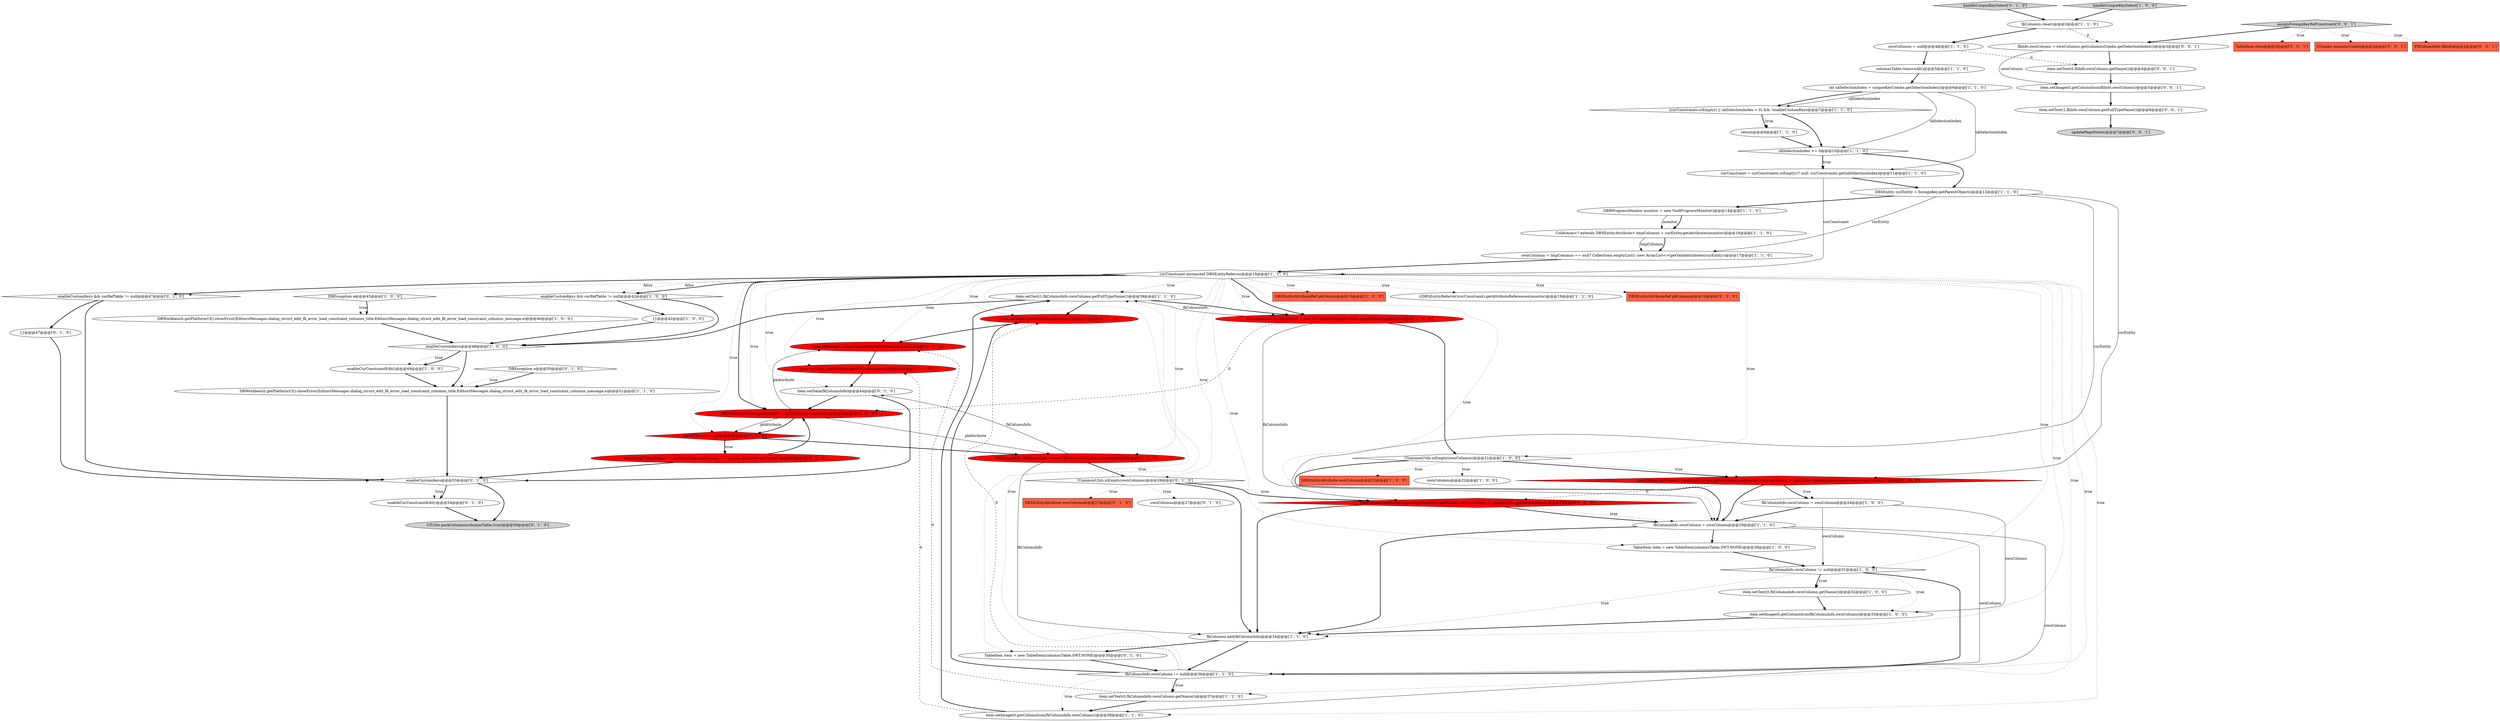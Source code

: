 digraph {
32 [style = filled, label = "item.setText(1,fkColumnInfo.ownColumn.getFullTypeName())@@@39@@@['1', '1', '0']", fillcolor = white, shape = ellipse image = "AAA0AAABBB1BBB"];
48 [style = filled, label = "item.setImage(2,getColumnIcon(pkAttribute))@@@42@@@['0', '1', '0']", fillcolor = red, shape = ellipse image = "AAA1AAABBB2BBB"];
27 [style = filled, label = "enableCustomKeys@@@48@@@['1', '0', '0']", fillcolor = white, shape = diamond image = "AAA0AAABBB1BBB"];
30 [style = filled, label = "int ukSelectionIndex = uniqueKeyCombo.getSelectionIndex()@@@6@@@['1', '1', '0']", fillcolor = white, shape = ellipse image = "AAA0AAABBB1BBB"];
29 [style = filled, label = "DBWorkbench.getPlatformUI().showError(EditorsMessages.dialog_struct_edit_fk_error_load_constraint_columns_title,EditorsMessages.dialog_struct_edit_fk_error_load_constraint_columns_message,e)@@@51@@@['1', '1', '0']", fillcolor = white, shape = ellipse image = "AAA0AAABBB1BBB"];
62 [style = filled, label = "assignForeignKeyRefConstraint['0', '0', '1']", fillcolor = lightgray, shape = diamond image = "AAA0AAABBB3BBB"];
52 [style = filled, label = "enableCustomKeys@@@53@@@['0', '1', '0']", fillcolor = white, shape = diamond image = "AAA0AAABBB2BBB"];
5 [style = filled, label = "ownColumns@@@22@@@['1', '0', '0']", fillcolor = white, shape = ellipse image = "AAA0AAABBB1BBB"];
22 [style = filled, label = "DBWorkbench.getPlatformUI().showError(EditorsMessages.dialog_struct_edit_fk_error_load_constraint_columns_title,EditorsMessages.dialog_struct_edit_fk_error_load_constraint_columns_message,e)@@@46@@@['1', '0', '0']", fillcolor = white, shape = ellipse image = "AAA0AAABBB1BBB"];
4 [style = filled, label = "TableItem item = new TableItem(columnsTable,SWT.NONE)@@@30@@@['1', '0', '0']", fillcolor = white, shape = ellipse image = "AAA0AAABBB1BBB"];
11 [style = filled, label = "ownColumn.getName().equals(pkColumn.getAttribute().getName()) && curEntity != pkColumn.getAttribute().getParentObject()@@@23@@@['1', '0', '0']", fillcolor = red, shape = diamond image = "AAA1AAABBB1BBB"];
8 [style = filled, label = "ukSelectionIndex >= 0@@@10@@@['1', '1', '0']", fillcolor = white, shape = diamond image = "AAA0AAABBB1BBB"];
35 [style = filled, label = "DBSEntity curEntity = foreignKey.getParentObject()@@@13@@@['1', '1', '0']", fillcolor = white, shape = ellipse image = "AAA0AAABBB1BBB"];
33 [style = filled, label = "DBSEntityAttributeRef pkColumn@@@19@@@['1', '0', '0']", fillcolor = tomato, shape = box image = "AAA0AAABBB1BBB"];
24 [style = filled, label = "DBSEntityAttribute ownColumn@@@22@@@['1', '0', '0']", fillcolor = tomato, shape = box image = "AAA0AAABBB1BBB"];
56 [style = filled, label = "!CommonUtils.isEmpty(ownColumns)@@@26@@@['0', '1', '0']", fillcolor = white, shape = diamond image = "AAA0AAABBB2BBB"];
58 [style = filled, label = "{}@@@47@@@['0', '1', '0']", fillcolor = white, shape = ellipse image = "AAA0AAABBB2BBB"];
55 [style = filled, label = "DBException e@@@50@@@['0', '1', '0']", fillcolor = white, shape = diamond image = "AAA0AAABBB2BBB"];
28 [style = filled, label = "fkColumns.add(fkColumnInfo)@@@34@@@['1', '1', '0']", fillcolor = white, shape = ellipse image = "AAA0AAABBB1BBB"];
26 [style = filled, label = "ownColumns = null@@@4@@@['1', '1', '0']", fillcolor = white, shape = ellipse image = "AAA0AAABBB1BBB"];
39 [style = filled, label = "enableCurConstraintEdit()@@@54@@@['0', '1', '0']", fillcolor = white, shape = ellipse image = "AAA0AAABBB2BBB"];
23 [style = filled, label = "fkColumns.clear()@@@3@@@['1', '1', '0']", fillcolor = white, shape = ellipse image = "AAA0AAABBB1BBB"];
37 [style = filled, label = "((DBSEntityReferrer)curConstraint).getAttributeReferences(monitor)@@@19@@@['1', '1', '0']", fillcolor = white, shape = ellipse image = "AAA0AAABBB1BBB"];
43 [style = filled, label = "DBSEntityAttributeRef pkColumn@@@19@@@['0', '1', '0']", fillcolor = tomato, shape = box image = "AAA0AAABBB2BBB"];
20 [style = filled, label = "{}@@@42@@@['1', '0', '0']", fillcolor = white, shape = ellipse image = "AAA0AAABBB1BBB"];
61 [style = filled, label = "updatePageState()@@@7@@@['0', '0', '1']", fillcolor = lightgray, shape = ellipse image = "AAA0AAABBB3BBB"];
42 [style = filled, label = "handleUniqueKeySelect['0', '1', '0']", fillcolor = lightgray, shape = diamond image = "AAA0AAABBB2BBB"];
68 [style = filled, label = "TableItem item@@@2@@@['0', '0', '1']", fillcolor = tomato, shape = box image = "AAA0AAABBB3BBB"];
31 [style = filled, label = "ownColumns = tmpColumns == null? Collections.emptyList(): new ArrayList<>(getValidAttributes(curEntity))@@@17@@@['1', '1', '0']", fillcolor = white, shape = ellipse image = "AAA0AAABBB1BBB"];
6 [style = filled, label = "handleUniqueKeySelect['1', '0', '0']", fillcolor = lightgray, shape = diamond image = "AAA0AAABBB1BBB"];
14 [style = filled, label = "fkColumnInfo.ownColumn != null@@@36@@@['1', '1', '0']", fillcolor = white, shape = diamond image = "AAA0AAABBB1BBB"];
47 [style = filled, label = "item.setText(2,pkAttribute.getName())@@@41@@@['0', '1', '0']", fillcolor = red, shape = ellipse image = "AAA1AAABBB2BBB"];
9 [style = filled, label = "Collection<? extends DBSEntityAttribute> tmpColumns = curEntity.getAttributes(monitor)@@@16@@@['1', '1', '0']", fillcolor = white, shape = ellipse image = "AAA0AAABBB1BBB"];
54 [style = filled, label = "TableItem item = new TableItem(columnsTable,SWT.NONE)@@@35@@@['0', '1', '0']", fillcolor = white, shape = ellipse image = "AAA0AAABBB2BBB"];
44 [style = filled, label = "ownColumn.getName().equals(pkAttribute.getName()) && curEntity != pkAttribute.getParentObject()@@@28@@@['0', '1', '0']", fillcolor = red, shape = diamond image = "AAA1AAABBB2BBB"];
40 [style = filled, label = "item.setText(3,pkAttribute.getFullTypeName())@@@43@@@['0', '1', '0']", fillcolor = red, shape = ellipse image = "AAA1AAABBB2BBB"];
2 [style = filled, label = "DBRProgressMonitor monitor = new VoidProgressMonitor()@@@14@@@['1', '1', '0']", fillcolor = white, shape = ellipse image = "AAA0AAABBB1BBB"];
45 [style = filled, label = "ownColumns@@@27@@@['0', '1', '0']", fillcolor = white, shape = ellipse image = "AAA0AAABBB2BBB"];
25 [style = filled, label = "enableCustomKeys && curRefTable != null@@@42@@@['1', '0', '0']", fillcolor = white, shape = diamond image = "AAA0AAABBB1BBB"];
46 [style = filled, label = "DBSEntityAttribute pkAttribute = pkColumn.getAttribute()@@@20@@@['0', '1', '0']", fillcolor = red, shape = ellipse image = "AAA1AAABBB2BBB"];
17 [style = filled, label = "FKColumnInfo fkColumnInfo = new FKColumnInfo(pkColumn.getAttribute())@@@20@@@['1', '0', '0']", fillcolor = red, shape = ellipse image = "AAA1AAABBB1BBB"];
18 [style = filled, label = "enableCurConstraintEdit()@@@49@@@['1', '0', '0']", fillcolor = white, shape = ellipse image = "AAA0AAABBB1BBB"];
59 [style = filled, label = "enableCustomKeys && curRefTable != null@@@47@@@['0', '1', '0']", fillcolor = white, shape = diamond image = "AAA0AAABBB2BBB"];
64 [style = filled, label = "item.setText(1,fkInfo.ownColumn.getFullTypeName())@@@6@@@['0', '0', '1']", fillcolor = white, shape = ellipse image = "AAA0AAABBB3BBB"];
19 [style = filled, label = "(curConstraints.isEmpty() || ukSelectionIndex < 0) && !enableCustomKeys@@@7@@@['1', '1', '0']", fillcolor = white, shape = diamond image = "AAA0AAABBB1BBB"];
63 [style = filled, label = "CCombo columnsCombo@@@2@@@['0', '0', '1']", fillcolor = tomato, shape = box image = "AAA0AAABBB3BBB"];
12 [style = filled, label = "fkColumnInfo.ownColumn != null@@@31@@@['1', '0', '0']", fillcolor = white, shape = diamond image = "AAA0AAABBB1BBB"];
66 [style = filled, label = "item.setText(0,fkInfo.ownColumn.getName())@@@4@@@['0', '0', '1']", fillcolor = white, shape = ellipse image = "AAA0AAABBB3BBB"];
67 [style = filled, label = "FKColumnInfo fkInfo@@@2@@@['0', '0', '1']", fillcolor = tomato, shape = box image = "AAA0AAABBB3BBB"];
41 [style = filled, label = "DBSEntityAttribute ownColumn@@@27@@@['0', '1', '0']", fillcolor = tomato, shape = box image = "AAA0AAABBB2BBB"];
16 [style = filled, label = "curConstraint instanceof DBSEntityReferrer@@@18@@@['1', '1', '0']", fillcolor = white, shape = diamond image = "AAA0AAABBB1BBB"];
49 [style = filled, label = "item.setData(fkColumnInfo)@@@44@@@['0', '1', '0']", fillcolor = white, shape = ellipse image = "AAA0AAABBB2BBB"];
0 [style = filled, label = "DBException e@@@45@@@['1', '0', '0']", fillcolor = white, shape = diamond image = "AAA0AAABBB1BBB"];
7 [style = filled, label = "!CommonUtils.isEmpty(ownColumns)@@@21@@@['1', '0', '0']", fillcolor = white, shape = diamond image = "AAA0AAABBB1BBB"];
3 [style = filled, label = "fkColumnInfo.ownColumn = ownColumn@@@29@@@['1', '1', '0']", fillcolor = white, shape = ellipse image = "AAA0AAABBB1BBB"];
50 [style = filled, label = "log.debug(\"Constraint \" + curConstraint.getName() + \" column attribute not found\")@@@22@@@['0', '1', '0']", fillcolor = red, shape = ellipse image = "AAA1AAABBB2BBB"];
65 [style = filled, label = "fkInfo.ownColumn = ownColumns.get(columnsCombo.getSelectionIndex())@@@3@@@['0', '0', '1']", fillcolor = white, shape = ellipse image = "AAA0AAABBB3BBB"];
10 [style = filled, label = "columnsTable.removeAll()@@@5@@@['1', '1', '0']", fillcolor = white, shape = ellipse image = "AAA0AAABBB1BBB"];
57 [style = filled, label = "pkAttribute == null@@@21@@@['0', '1', '0']", fillcolor = red, shape = diamond image = "AAA1AAABBB2BBB"];
13 [style = filled, label = "item.setText(0,fkColumnInfo.ownColumn.getName())@@@32@@@['1', '0', '0']", fillcolor = white, shape = ellipse image = "AAA0AAABBB1BBB"];
15 [style = filled, label = "item.setText(0,fkColumnInfo.ownColumn.getName())@@@37@@@['1', '1', '0']", fillcolor = white, shape = ellipse image = "AAA0AAABBB1BBB"];
21 [style = filled, label = "item.setImage(0,getColumnIcon(fkColumnInfo.ownColumn))@@@38@@@['1', '1', '0']", fillcolor = white, shape = ellipse image = "AAA0AAABBB1BBB"];
34 [style = filled, label = "return@@@8@@@['1', '1', '0']", fillcolor = white, shape = ellipse image = "AAA0AAABBB1BBB"];
36 [style = filled, label = "curConstraint = curConstraints.isEmpty()? null: curConstraints.get(ukSelectionIndex)@@@11@@@['1', '1', '0']", fillcolor = white, shape = ellipse image = "AAA0AAABBB1BBB"];
51 [style = filled, label = "FKColumnInfo fkColumnInfo = new FKColumnInfo(pkAttribute)@@@25@@@['0', '1', '0']", fillcolor = red, shape = ellipse image = "AAA1AAABBB2BBB"];
60 [style = filled, label = "item.setImage(0,getColumnIcon(fkInfo.ownColumn))@@@5@@@['0', '0', '1']", fillcolor = white, shape = ellipse image = "AAA0AAABBB3BBB"];
38 [style = filled, label = "item.setImage(0,getColumnIcon(fkColumnInfo.ownColumn))@@@33@@@['1', '0', '0']", fillcolor = white, shape = ellipse image = "AAA0AAABBB1BBB"];
1 [style = filled, label = "fkColumnInfo.ownColumn = ownColumn@@@24@@@['1', '0', '0']", fillcolor = white, shape = ellipse image = "AAA0AAABBB1BBB"];
53 [style = filled, label = "UIUtils.packColumns(columnsTable,true)@@@56@@@['0', '1', '0']", fillcolor = lightgray, shape = ellipse image = "AAA0AAABBB2BBB"];
42->23 [style = bold, label=""];
40->49 [style = bold, label=""];
14->32 [style = dotted, label="true"];
26->10 [style = bold, label=""];
15->21 [style = bold, label=""];
11->1 [style = dotted, label="true"];
3->14 [style = solid, label="ownColumn"];
16->17 [style = dotted, label="true"];
1->12 [style = solid, label="ownColumn"];
59->58 [style = bold, label=""];
3->4 [style = bold, label=""];
28->14 [style = bold, label=""];
51->49 [style = solid, label="fkColumnInfo"];
20->27 [style = bold, label=""];
16->7 [style = dotted, label="true"];
30->19 [style = solid, label="ukSelectionIndex"];
35->11 [style = solid, label="curEntity"];
8->36 [style = bold, label=""];
14->21 [style = dotted, label="true"];
17->46 [style = dashed, label="0"];
62->65 [style = bold, label=""];
16->32 [style = dotted, label="true"];
66->60 [style = bold, label=""];
30->8 [style = solid, label="ukSelectionIndex"];
16->47 [style = dotted, label="true"];
27->18 [style = dotted, label="true"];
44->3 [style = dotted, label="true"];
16->40 [style = dotted, label="true"];
19->34 [style = bold, label=""];
46->57 [style = solid, label="pkAttribute"];
16->43 [style = dotted, label="true"];
7->11 [style = bold, label=""];
16->46 [style = dotted, label="true"];
35->31 [style = solid, label="curEntity"];
55->29 [style = bold, label=""];
47->48 [style = bold, label=""];
57->51 [style = bold, label=""];
38->28 [style = bold, label=""];
9->31 [style = solid, label="tmpColumns"];
44->3 [style = bold, label=""];
60->64 [style = bold, label=""];
14->47 [style = dashed, label="0"];
28->54 [style = bold, label=""];
65->66 [style = bold, label=""];
62->68 [style = dotted, label="true"];
2->9 [style = bold, label=""];
34->8 [style = bold, label=""];
16->17 [style = bold, label=""];
16->57 [style = dotted, label="true"];
16->4 [style = dotted, label="true"];
29->52 [style = bold, label=""];
16->33 [style = dotted, label="true"];
25->27 [style = bold, label=""];
30->19 [style = bold, label=""];
57->50 [style = dotted, label="true"];
49->46 [style = bold, label=""];
62->67 [style = dotted, label="true"];
16->14 [style = dotted, label="true"];
12->14 [style = bold, label=""];
16->21 [style = dotted, label="true"];
16->49 [style = dotted, label="true"];
14->15 [style = bold, label=""];
27->29 [style = bold, label=""];
36->35 [style = bold, label=""];
32->17 [style = bold, label=""];
30->36 [style = solid, label="ukSelectionIndex"];
51->28 [style = solid, label="fkColumnInfo"];
17->32 [style = solid, label="fkColumnInfo"];
27->18 [style = bold, label=""];
52->39 [style = dotted, label="true"];
19->34 [style = dotted, label="true"];
62->63 [style = dotted, label="true"];
9->31 [style = bold, label=""];
6->23 [style = bold, label=""];
16->48 [style = dotted, label="true"];
11->44 [style = dashed, label="0"];
35->2 [style = bold, label=""];
1->3 [style = bold, label=""];
65->60 [style = solid, label="ownColumn"];
15->48 [style = dashed, label="0"];
32->27 [style = bold, label=""];
16->59 [style = dotted, label="false"];
35->44 [style = solid, label="curEntity"];
39->53 [style = bold, label=""];
16->51 [style = dotted, label="true"];
8->35 [style = bold, label=""];
3->21 [style = solid, label="ownColumn"];
7->5 [style = dotted, label="true"];
12->13 [style = bold, label=""];
46->48 [style = solid, label="pkAttribute"];
25->20 [style = bold, label=""];
3->28 [style = bold, label=""];
12->13 [style = dotted, label="true"];
55->29 [style = dotted, label="true"];
7->11 [style = dotted, label="true"];
11->3 [style = bold, label=""];
1->38 [style = solid, label="ownColumn"];
16->59 [style = bold, label=""];
56->44 [style = dotted, label="true"];
14->47 [style = bold, label=""];
4->12 [style = bold, label=""];
64->61 [style = bold, label=""];
8->36 [style = dotted, label="true"];
56->45 [style = dotted, label="true"];
46->57 [style = bold, label=""];
10->30 [style = bold, label=""];
54->14 [style = bold, label=""];
16->56 [style = dotted, label="true"];
16->15 [style = dotted, label="true"];
16->46 [style = bold, label=""];
52->39 [style = bold, label=""];
16->37 [style = dotted, label="true"];
16->12 [style = dotted, label="true"];
52->53 [style = bold, label=""];
16->54 [style = dotted, label="true"];
57->50 [style = bold, label=""];
31->16 [style = bold, label=""];
11->1 [style = bold, label=""];
50->46 [style = bold, label=""];
23->26 [style = bold, label=""];
59->52 [style = bold, label=""];
16->25 [style = dotted, label="false"];
51->56 [style = bold, label=""];
16->25 [style = bold, label=""];
2->9 [style = solid, label="monitor"];
46->51 [style = solid, label="pkAttribute"];
12->38 [style = dotted, label="true"];
7->24 [style = dotted, label="true"];
17->3 [style = solid, label="fkColumnInfo"];
50->52 [style = bold, label=""];
48->40 [style = bold, label=""];
7->3 [style = bold, label=""];
19->8 [style = bold, label=""];
16->3 [style = dotted, label="true"];
0->22 [style = dotted, label="true"];
12->28 [style = dotted, label="true"];
26->66 [style = dashed, label="0"];
17->7 [style = bold, label=""];
23->65 [style = dashed, label="0"];
14->15 [style = dotted, label="true"];
18->29 [style = bold, label=""];
32->47 [style = bold, label=""];
49->52 [style = bold, label=""];
22->27 [style = bold, label=""];
56->41 [style = dotted, label="true"];
44->28 [style = bold, label=""];
0->22 [style = bold, label=""];
56->28 [style = bold, label=""];
21->32 [style = bold, label=""];
21->40 [style = dashed, label="0"];
36->16 [style = solid, label="curConstraint"];
13->38 [style = bold, label=""];
58->52 [style = bold, label=""];
16->28 [style = dotted, label="true"];
56->44 [style = bold, label=""];
}
